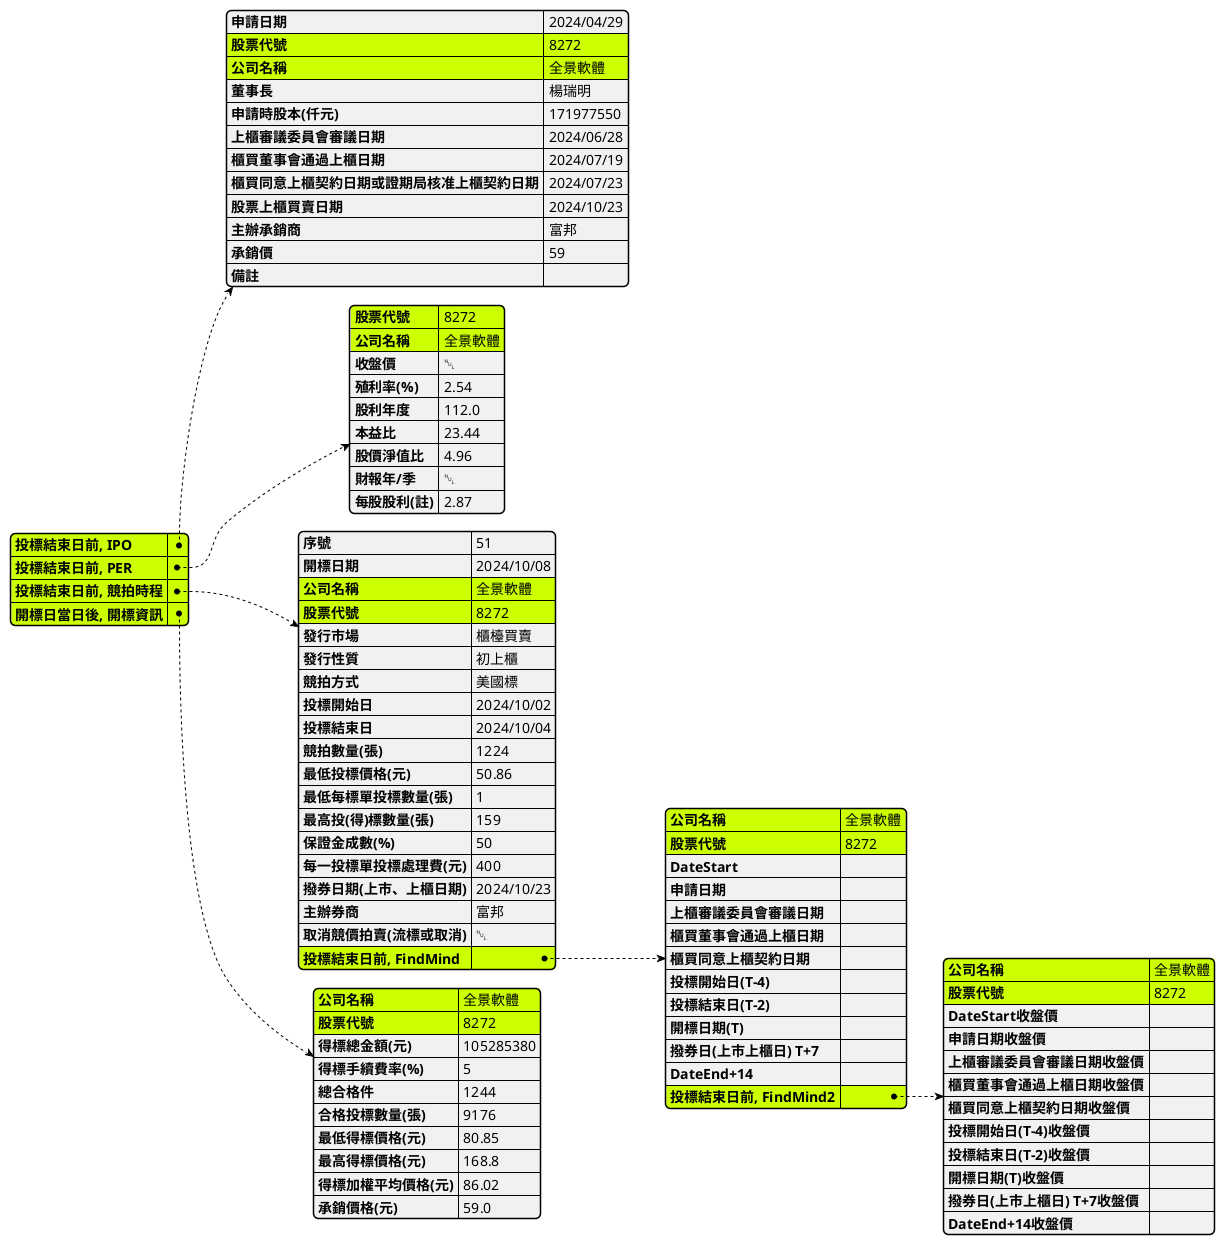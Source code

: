 @startjson

skinparam BoxPadding 10
skinparam actorStyle awesome
skinparam LegendBorderThickness 1
skinparam backgroundColor transparent

#highlight  "投標結束日前, IPO"

#highlight  "投標結束日前, IPO" / "股票代號"
#highlight  "投標結束日前, IPO" / "公司名稱"

#highlight  "投標結束日前, PER"

#highlight  "投標結束日前, PER" / "股票代號"
#highlight  "投標結束日前, PER" / "公司名稱"

#highlight  "投標結束日前, 競拍時程"

#highlight  "投標結束日前, 競拍時程" / "股票代號"
#highlight  "投標結束日前, 競拍時程" / "公司名稱"

#highlight  "投標結束日前, 競拍時程" / "投標結束日前, FindMind"

#highlight  "投標結束日前, 競拍時程" / "投標結束日前, FindMind" / "股票代號"
#highlight  "投標結束日前, 競拍時程" / "投標結束日前, FindMind" / "公司名稱"

#highlight  "投標結束日前, 競拍時程" / "投標結束日前, FindMind" / "投標結束日前, FindMind2"

#highlight  "投標結束日前, 競拍時程" / "投標結束日前, FindMind" / "投標結束日前, FindMind2" / "股票代號"
#highlight  "投標結束日前, 競拍時程" / "投標結束日前, FindMind" / "投標結束日前, FindMind2" / "公司名稱"

#highlight  "開標日當日後, 開標資訊"

#highlight  "開標日當日後, 開標資訊" / "股票代號"
#highlight  "開標日當日後, 開標資訊" / "公司名稱"


{
  "投標結束日前, IPO":     {
  "申請日期": "2024/04/29",
  "股票代號": "8272",
  "公司名稱": "全景軟體",
  "董事長": "楊瑞明",
  "申請時股本(仟元)": 171977550,
  "上櫃審議委員會審議日期": "2024/06/28",
  "櫃買董事會通過上櫃日期": "2024/07/19",
  "櫃買同意上櫃契約日期或證期局核准上櫃契約日期": "2024/07/23",
  "股票上櫃買賣日期": "2024/10/23",
  "主辦承銷商": "富邦",
  "承銷價": 59,
  "備註": ""
    },

  "投標結束日前, PER":     {
        "股票代號": "8272",
        "公司名稱": "全景軟體",
        "收盤價": null,
        "殖利率(%)": 2.54,
        "股利年度": 112.0,
        "本益比": 23.44,
        "股價淨值比": 4.96,
        "財報年/季": null,
        "每股股利(註)": 2.87
    },
  "投標結束日前, 競拍時程":     {
        "序號": 51,
        "開標日期": "2024/10/08",
        "公司名稱": "全景軟體",
        "股票代號": "8272",
        "發行市場": "櫃檯買賣",
        "發行性質": "初上櫃",
        "競拍方式": "美國標",
        "投標開始日": "2024/10/02",
        "投標結束日": "2024/10/04",
        "競拍數量(張)": 1224,
        "最低投標價格(元)": 50.86,
        "最低每標單投標數量(張)": 1,
        "最高投(得)標數量(張)": 159,
        "保證金成數(%)": 50,
        "每一投標單投標處理費(元)": 400,
        "撥券日期(上市、上櫃日期)": "2024/10/23",
        "主辦券商": "富邦",
        "取消競價拍賣(流標或取消)": null,

        "投標結束日前, FindMind": {
        "公司名稱": "全景軟體",
        "股票代號": "8272",
        "DateStart":"",
        "申請日期": "",
        "上櫃審議委員會審議日期":"",
        "櫃買董事會通過上櫃日期":"",
        "櫃買同意上櫃契約日期":"",
        "投標開始日(T-4)":"",
        "投標結束日(T-2)":"",
        "開標日期(T)":"",
        "撥券日(上市上櫃日) T+7":"",
        "DateEnd+14":"",
        "投標結束日前, FindMind2": {
        "公司名稱": "全景軟體",
        "股票代號": "8272",
        "DateStart收盤價":"",
        "申請日期收盤價": "",
        "上櫃審議委員會審議日期收盤價":"",
        "櫃買董事會通過上櫃日期收盤價":"",
        "櫃買同意上櫃契約日期收盤價":"",
        "投標開始日(T-4)收盤價":"",
        "投標結束日(T-2)收盤價":"",
        "開標日期(T)收盤價":"",
        "撥券日(上市上櫃日) T+7收盤價":"",
        "DateEnd+14收盤價":""
        }
        }
    },
  "開標日當日後, 開標資訊": {
    "公司名稱": "全景軟體",
    "股票代號": "8272",
    "得標總金額(元)": 105285380,
    "得標手續費率(%)": 5,
    "總合格件": 1244,
    "合格投標數量(張)": 9176,
    "最低得標價格(元)": 80.85,
    "最高得標價格(元)": 168.8,
    "得標加權平均價格(元)": 86.02,
    "承銷價格(元)": 59.0
  }
}
@endjson

